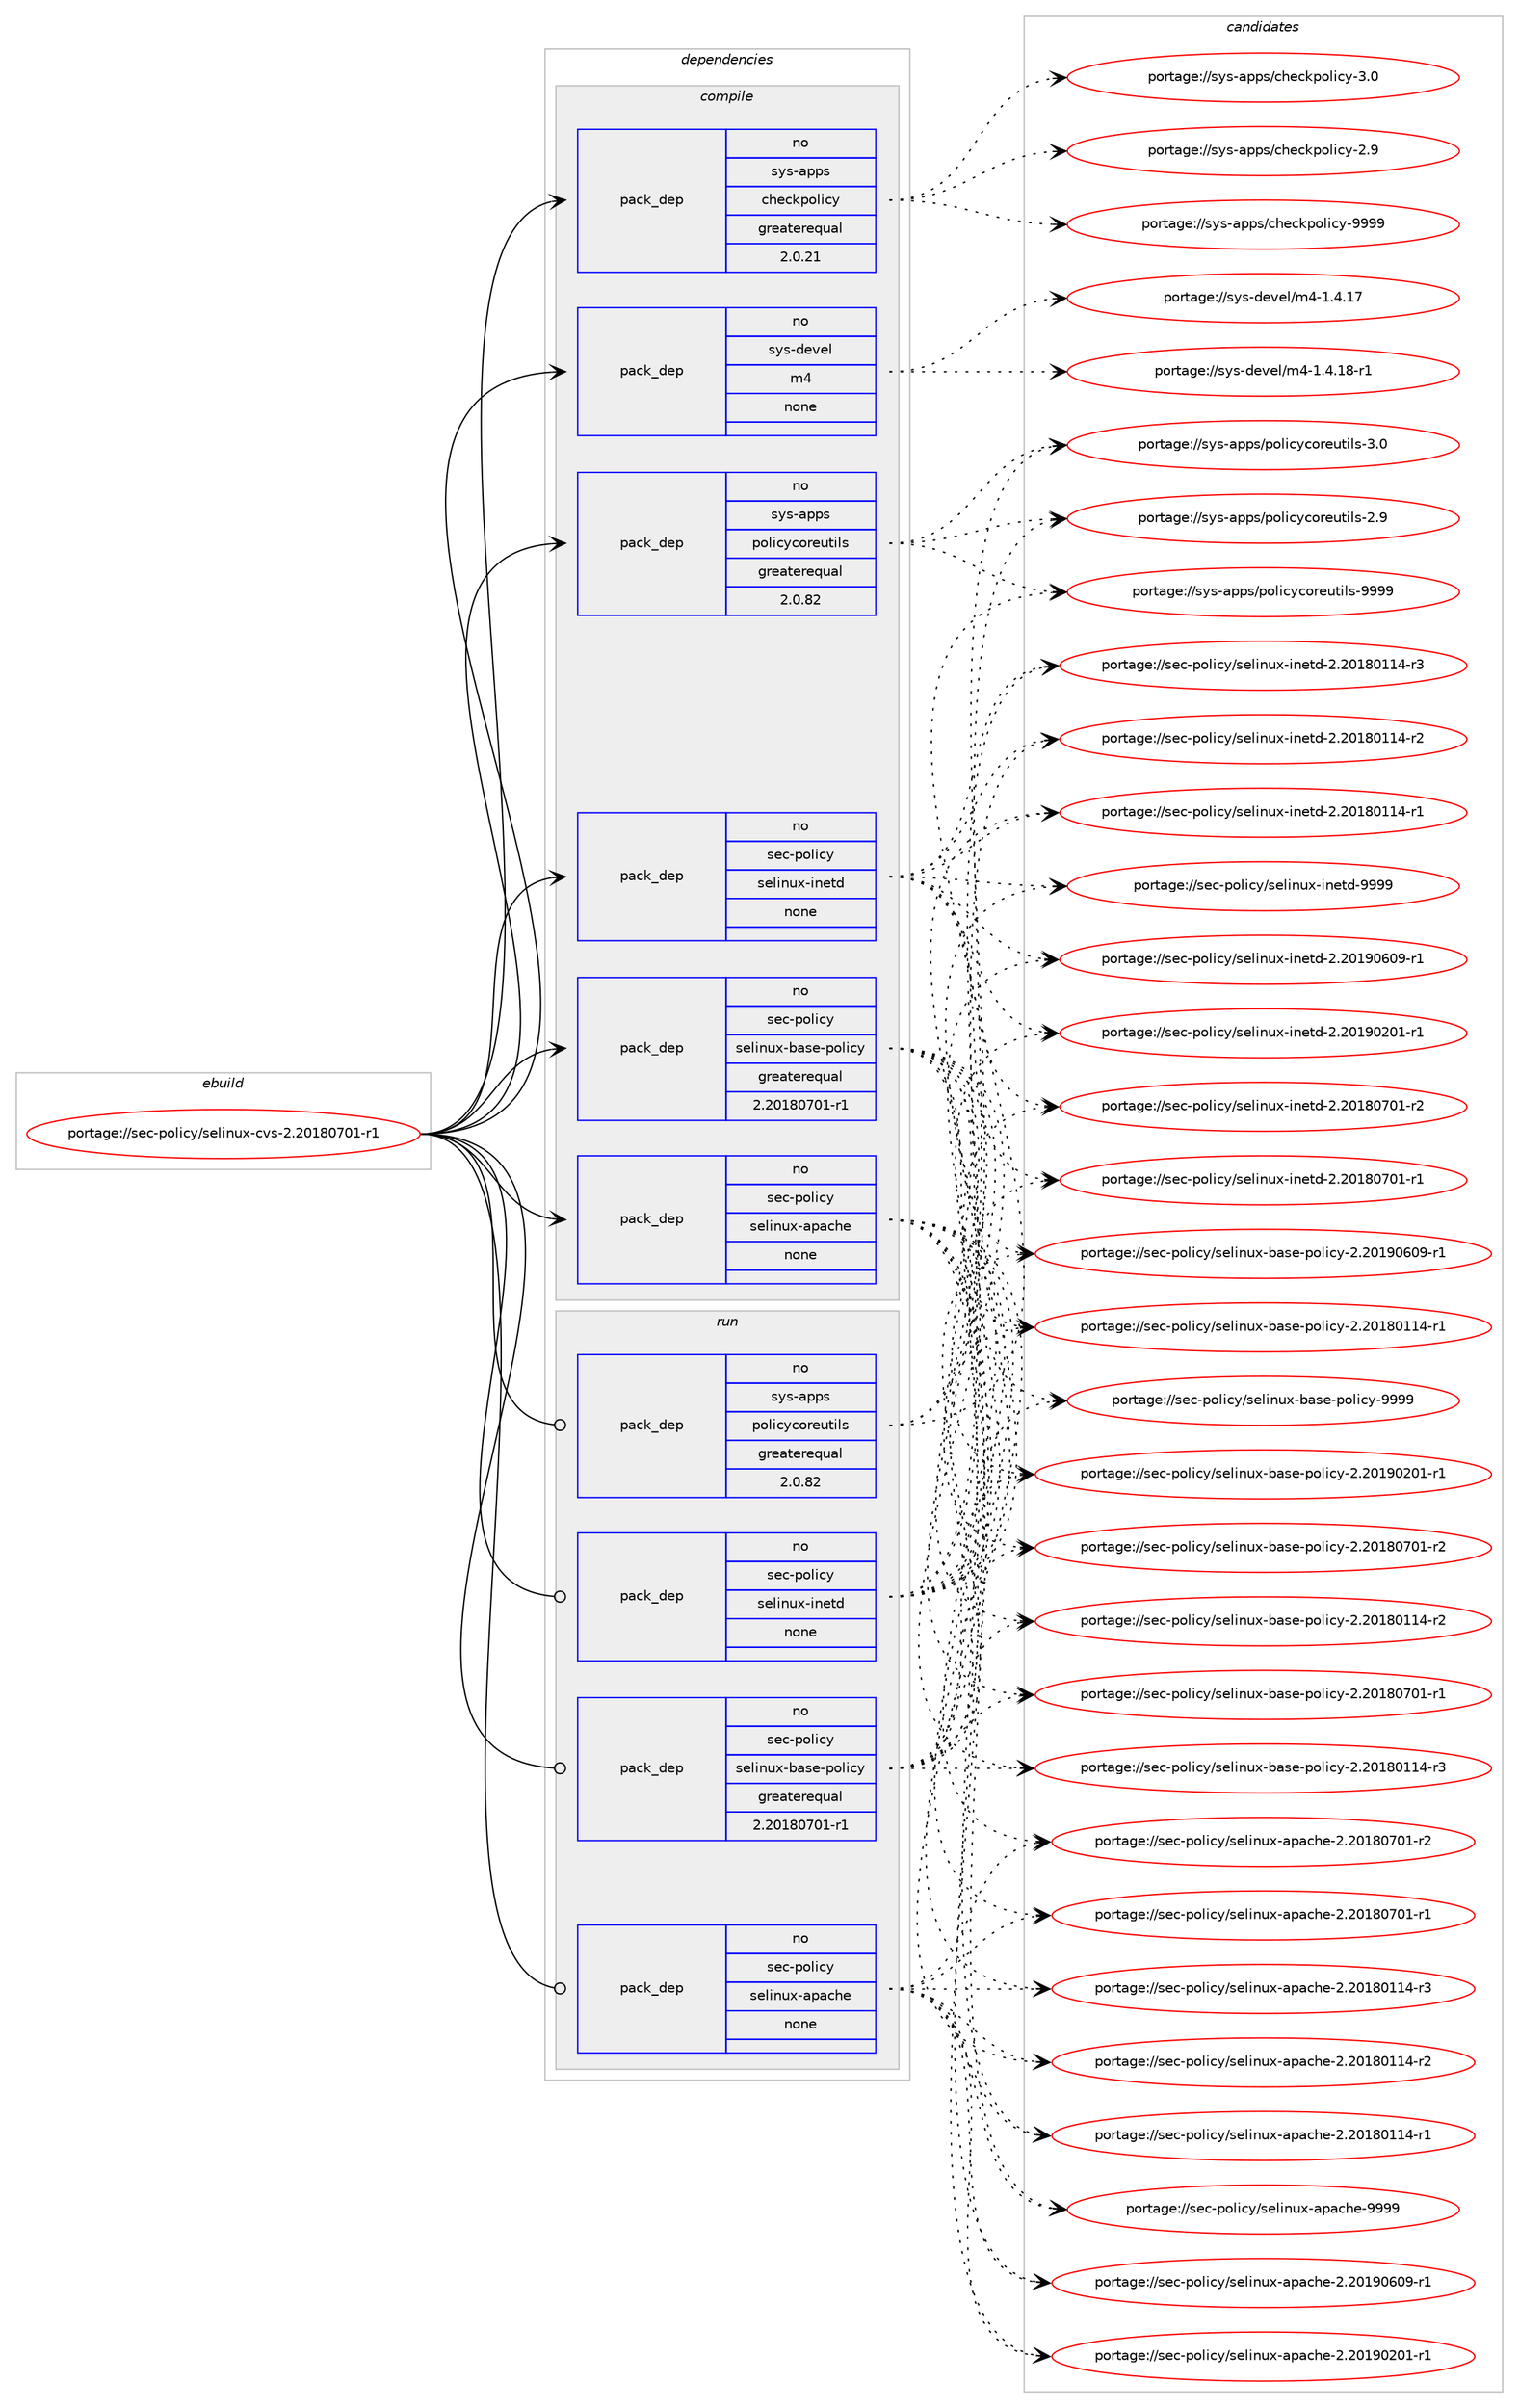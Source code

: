 digraph prolog {

# *************
# Graph options
# *************

newrank=true;
concentrate=true;
compound=true;
graph [rankdir=LR,fontname=Helvetica,fontsize=10,ranksep=1.5];#, ranksep=2.5, nodesep=0.2];
edge  [arrowhead=vee];
node  [fontname=Helvetica,fontsize=10];

# **********
# The ebuild
# **********

subgraph cluster_leftcol {
color=gray;
rank=same;
label=<<i>ebuild</i>>;
id [label="portage://sec-policy/selinux-cvs-2.20180701-r1", color=red, width=4, href="../sec-policy/selinux-cvs-2.20180701-r1.svg"];
}

# ****************
# The dependencies
# ****************

subgraph cluster_midcol {
color=gray;
label=<<i>dependencies</i>>;
subgraph cluster_compile {
fillcolor="#eeeeee";
style=filled;
label=<<i>compile</i>>;
subgraph pack58496 {
dependency74448 [label=<<TABLE BORDER="0" CELLBORDER="1" CELLSPACING="0" CELLPADDING="4" WIDTH="220"><TR><TD ROWSPAN="6" CELLPADDING="30">pack_dep</TD></TR><TR><TD WIDTH="110">no</TD></TR><TR><TD>sec-policy</TD></TR><TR><TD>selinux-apache</TD></TR><TR><TD>none</TD></TR><TR><TD></TD></TR></TABLE>>, shape=none, color=blue];
}
id:e -> dependency74448:w [weight=20,style="solid",arrowhead="vee"];
subgraph pack58497 {
dependency74449 [label=<<TABLE BORDER="0" CELLBORDER="1" CELLSPACING="0" CELLPADDING="4" WIDTH="220"><TR><TD ROWSPAN="6" CELLPADDING="30">pack_dep</TD></TR><TR><TD WIDTH="110">no</TD></TR><TR><TD>sec-policy</TD></TR><TR><TD>selinux-base-policy</TD></TR><TR><TD>greaterequal</TD></TR><TR><TD>2.20180701-r1</TD></TR></TABLE>>, shape=none, color=blue];
}
id:e -> dependency74449:w [weight=20,style="solid",arrowhead="vee"];
subgraph pack58498 {
dependency74450 [label=<<TABLE BORDER="0" CELLBORDER="1" CELLSPACING="0" CELLPADDING="4" WIDTH="220"><TR><TD ROWSPAN="6" CELLPADDING="30">pack_dep</TD></TR><TR><TD WIDTH="110">no</TD></TR><TR><TD>sec-policy</TD></TR><TR><TD>selinux-inetd</TD></TR><TR><TD>none</TD></TR><TR><TD></TD></TR></TABLE>>, shape=none, color=blue];
}
id:e -> dependency74450:w [weight=20,style="solid",arrowhead="vee"];
subgraph pack58499 {
dependency74451 [label=<<TABLE BORDER="0" CELLBORDER="1" CELLSPACING="0" CELLPADDING="4" WIDTH="220"><TR><TD ROWSPAN="6" CELLPADDING="30">pack_dep</TD></TR><TR><TD WIDTH="110">no</TD></TR><TR><TD>sys-apps</TD></TR><TR><TD>checkpolicy</TD></TR><TR><TD>greaterequal</TD></TR><TR><TD>2.0.21</TD></TR></TABLE>>, shape=none, color=blue];
}
id:e -> dependency74451:w [weight=20,style="solid",arrowhead="vee"];
subgraph pack58500 {
dependency74452 [label=<<TABLE BORDER="0" CELLBORDER="1" CELLSPACING="0" CELLPADDING="4" WIDTH="220"><TR><TD ROWSPAN="6" CELLPADDING="30">pack_dep</TD></TR><TR><TD WIDTH="110">no</TD></TR><TR><TD>sys-apps</TD></TR><TR><TD>policycoreutils</TD></TR><TR><TD>greaterequal</TD></TR><TR><TD>2.0.82</TD></TR></TABLE>>, shape=none, color=blue];
}
id:e -> dependency74452:w [weight=20,style="solid",arrowhead="vee"];
subgraph pack58501 {
dependency74453 [label=<<TABLE BORDER="0" CELLBORDER="1" CELLSPACING="0" CELLPADDING="4" WIDTH="220"><TR><TD ROWSPAN="6" CELLPADDING="30">pack_dep</TD></TR><TR><TD WIDTH="110">no</TD></TR><TR><TD>sys-devel</TD></TR><TR><TD>m4</TD></TR><TR><TD>none</TD></TR><TR><TD></TD></TR></TABLE>>, shape=none, color=blue];
}
id:e -> dependency74453:w [weight=20,style="solid",arrowhead="vee"];
}
subgraph cluster_compileandrun {
fillcolor="#eeeeee";
style=filled;
label=<<i>compile and run</i>>;
}
subgraph cluster_run {
fillcolor="#eeeeee";
style=filled;
label=<<i>run</i>>;
subgraph pack58502 {
dependency74454 [label=<<TABLE BORDER="0" CELLBORDER="1" CELLSPACING="0" CELLPADDING="4" WIDTH="220"><TR><TD ROWSPAN="6" CELLPADDING="30">pack_dep</TD></TR><TR><TD WIDTH="110">no</TD></TR><TR><TD>sec-policy</TD></TR><TR><TD>selinux-apache</TD></TR><TR><TD>none</TD></TR><TR><TD></TD></TR></TABLE>>, shape=none, color=blue];
}
id:e -> dependency74454:w [weight=20,style="solid",arrowhead="odot"];
subgraph pack58503 {
dependency74455 [label=<<TABLE BORDER="0" CELLBORDER="1" CELLSPACING="0" CELLPADDING="4" WIDTH="220"><TR><TD ROWSPAN="6" CELLPADDING="30">pack_dep</TD></TR><TR><TD WIDTH="110">no</TD></TR><TR><TD>sec-policy</TD></TR><TR><TD>selinux-base-policy</TD></TR><TR><TD>greaterequal</TD></TR><TR><TD>2.20180701-r1</TD></TR></TABLE>>, shape=none, color=blue];
}
id:e -> dependency74455:w [weight=20,style="solid",arrowhead="odot"];
subgraph pack58504 {
dependency74456 [label=<<TABLE BORDER="0" CELLBORDER="1" CELLSPACING="0" CELLPADDING="4" WIDTH="220"><TR><TD ROWSPAN="6" CELLPADDING="30">pack_dep</TD></TR><TR><TD WIDTH="110">no</TD></TR><TR><TD>sec-policy</TD></TR><TR><TD>selinux-inetd</TD></TR><TR><TD>none</TD></TR><TR><TD></TD></TR></TABLE>>, shape=none, color=blue];
}
id:e -> dependency74456:w [weight=20,style="solid",arrowhead="odot"];
subgraph pack58505 {
dependency74457 [label=<<TABLE BORDER="0" CELLBORDER="1" CELLSPACING="0" CELLPADDING="4" WIDTH="220"><TR><TD ROWSPAN="6" CELLPADDING="30">pack_dep</TD></TR><TR><TD WIDTH="110">no</TD></TR><TR><TD>sys-apps</TD></TR><TR><TD>policycoreutils</TD></TR><TR><TD>greaterequal</TD></TR><TR><TD>2.0.82</TD></TR></TABLE>>, shape=none, color=blue];
}
id:e -> dependency74457:w [weight=20,style="solid",arrowhead="odot"];
}
}

# **************
# The candidates
# **************

subgraph cluster_choices {
rank=same;
color=gray;
label=<<i>candidates</i>>;

subgraph choice58496 {
color=black;
nodesep=1;
choice11510199451121111081059912147115101108105110117120459711297991041014557575757 [label="portage://sec-policy/selinux-apache-9999", color=red, width=4,href="../sec-policy/selinux-apache-9999.svg"];
choice115101994511211110810599121471151011081051101171204597112979910410145504650484957485448574511449 [label="portage://sec-policy/selinux-apache-2.20190609-r1", color=red, width=4,href="../sec-policy/selinux-apache-2.20190609-r1.svg"];
choice115101994511211110810599121471151011081051101171204597112979910410145504650484957485048494511449 [label="portage://sec-policy/selinux-apache-2.20190201-r1", color=red, width=4,href="../sec-policy/selinux-apache-2.20190201-r1.svg"];
choice115101994511211110810599121471151011081051101171204597112979910410145504650484956485548494511450 [label="portage://sec-policy/selinux-apache-2.20180701-r2", color=red, width=4,href="../sec-policy/selinux-apache-2.20180701-r2.svg"];
choice115101994511211110810599121471151011081051101171204597112979910410145504650484956485548494511449 [label="portage://sec-policy/selinux-apache-2.20180701-r1", color=red, width=4,href="../sec-policy/selinux-apache-2.20180701-r1.svg"];
choice115101994511211110810599121471151011081051101171204597112979910410145504650484956484949524511451 [label="portage://sec-policy/selinux-apache-2.20180114-r3", color=red, width=4,href="../sec-policy/selinux-apache-2.20180114-r3.svg"];
choice115101994511211110810599121471151011081051101171204597112979910410145504650484956484949524511450 [label="portage://sec-policy/selinux-apache-2.20180114-r2", color=red, width=4,href="../sec-policy/selinux-apache-2.20180114-r2.svg"];
choice115101994511211110810599121471151011081051101171204597112979910410145504650484956484949524511449 [label="portage://sec-policy/selinux-apache-2.20180114-r1", color=red, width=4,href="../sec-policy/selinux-apache-2.20180114-r1.svg"];
dependency74448:e -> choice11510199451121111081059912147115101108105110117120459711297991041014557575757:w [style=dotted,weight="100"];
dependency74448:e -> choice115101994511211110810599121471151011081051101171204597112979910410145504650484957485448574511449:w [style=dotted,weight="100"];
dependency74448:e -> choice115101994511211110810599121471151011081051101171204597112979910410145504650484957485048494511449:w [style=dotted,weight="100"];
dependency74448:e -> choice115101994511211110810599121471151011081051101171204597112979910410145504650484956485548494511450:w [style=dotted,weight="100"];
dependency74448:e -> choice115101994511211110810599121471151011081051101171204597112979910410145504650484956485548494511449:w [style=dotted,weight="100"];
dependency74448:e -> choice115101994511211110810599121471151011081051101171204597112979910410145504650484956484949524511451:w [style=dotted,weight="100"];
dependency74448:e -> choice115101994511211110810599121471151011081051101171204597112979910410145504650484956484949524511450:w [style=dotted,weight="100"];
dependency74448:e -> choice115101994511211110810599121471151011081051101171204597112979910410145504650484956484949524511449:w [style=dotted,weight="100"];
}
subgraph choice58497 {
color=black;
nodesep=1;
choice1151019945112111108105991214711510110810511011712045989711510145112111108105991214557575757 [label="portage://sec-policy/selinux-base-policy-9999", color=red, width=4,href="../sec-policy/selinux-base-policy-9999.svg"];
choice11510199451121111081059912147115101108105110117120459897115101451121111081059912145504650484957485448574511449 [label="portage://sec-policy/selinux-base-policy-2.20190609-r1", color=red, width=4,href="../sec-policy/selinux-base-policy-2.20190609-r1.svg"];
choice11510199451121111081059912147115101108105110117120459897115101451121111081059912145504650484957485048494511449 [label="portage://sec-policy/selinux-base-policy-2.20190201-r1", color=red, width=4,href="../sec-policy/selinux-base-policy-2.20190201-r1.svg"];
choice11510199451121111081059912147115101108105110117120459897115101451121111081059912145504650484956485548494511450 [label="portage://sec-policy/selinux-base-policy-2.20180701-r2", color=red, width=4,href="../sec-policy/selinux-base-policy-2.20180701-r2.svg"];
choice11510199451121111081059912147115101108105110117120459897115101451121111081059912145504650484956485548494511449 [label="portage://sec-policy/selinux-base-policy-2.20180701-r1", color=red, width=4,href="../sec-policy/selinux-base-policy-2.20180701-r1.svg"];
choice11510199451121111081059912147115101108105110117120459897115101451121111081059912145504650484956484949524511451 [label="portage://sec-policy/selinux-base-policy-2.20180114-r3", color=red, width=4,href="../sec-policy/selinux-base-policy-2.20180114-r3.svg"];
choice11510199451121111081059912147115101108105110117120459897115101451121111081059912145504650484956484949524511450 [label="portage://sec-policy/selinux-base-policy-2.20180114-r2", color=red, width=4,href="../sec-policy/selinux-base-policy-2.20180114-r2.svg"];
choice11510199451121111081059912147115101108105110117120459897115101451121111081059912145504650484956484949524511449 [label="portage://sec-policy/selinux-base-policy-2.20180114-r1", color=red, width=4,href="../sec-policy/selinux-base-policy-2.20180114-r1.svg"];
dependency74449:e -> choice1151019945112111108105991214711510110810511011712045989711510145112111108105991214557575757:w [style=dotted,weight="100"];
dependency74449:e -> choice11510199451121111081059912147115101108105110117120459897115101451121111081059912145504650484957485448574511449:w [style=dotted,weight="100"];
dependency74449:e -> choice11510199451121111081059912147115101108105110117120459897115101451121111081059912145504650484957485048494511449:w [style=dotted,weight="100"];
dependency74449:e -> choice11510199451121111081059912147115101108105110117120459897115101451121111081059912145504650484956485548494511450:w [style=dotted,weight="100"];
dependency74449:e -> choice11510199451121111081059912147115101108105110117120459897115101451121111081059912145504650484956485548494511449:w [style=dotted,weight="100"];
dependency74449:e -> choice11510199451121111081059912147115101108105110117120459897115101451121111081059912145504650484956484949524511451:w [style=dotted,weight="100"];
dependency74449:e -> choice11510199451121111081059912147115101108105110117120459897115101451121111081059912145504650484956484949524511450:w [style=dotted,weight="100"];
dependency74449:e -> choice11510199451121111081059912147115101108105110117120459897115101451121111081059912145504650484956484949524511449:w [style=dotted,weight="100"];
}
subgraph choice58498 {
color=black;
nodesep=1;
choice11510199451121111081059912147115101108105110117120451051101011161004557575757 [label="portage://sec-policy/selinux-inetd-9999", color=red, width=4,href="../sec-policy/selinux-inetd-9999.svg"];
choice115101994511211110810599121471151011081051101171204510511010111610045504650484957485448574511449 [label="portage://sec-policy/selinux-inetd-2.20190609-r1", color=red, width=4,href="../sec-policy/selinux-inetd-2.20190609-r1.svg"];
choice115101994511211110810599121471151011081051101171204510511010111610045504650484957485048494511449 [label="portage://sec-policy/selinux-inetd-2.20190201-r1", color=red, width=4,href="../sec-policy/selinux-inetd-2.20190201-r1.svg"];
choice115101994511211110810599121471151011081051101171204510511010111610045504650484956485548494511450 [label="portage://sec-policy/selinux-inetd-2.20180701-r2", color=red, width=4,href="../sec-policy/selinux-inetd-2.20180701-r2.svg"];
choice115101994511211110810599121471151011081051101171204510511010111610045504650484956485548494511449 [label="portage://sec-policy/selinux-inetd-2.20180701-r1", color=red, width=4,href="../sec-policy/selinux-inetd-2.20180701-r1.svg"];
choice115101994511211110810599121471151011081051101171204510511010111610045504650484956484949524511451 [label="portage://sec-policy/selinux-inetd-2.20180114-r3", color=red, width=4,href="../sec-policy/selinux-inetd-2.20180114-r3.svg"];
choice115101994511211110810599121471151011081051101171204510511010111610045504650484956484949524511450 [label="portage://sec-policy/selinux-inetd-2.20180114-r2", color=red, width=4,href="../sec-policy/selinux-inetd-2.20180114-r2.svg"];
choice115101994511211110810599121471151011081051101171204510511010111610045504650484956484949524511449 [label="portage://sec-policy/selinux-inetd-2.20180114-r1", color=red, width=4,href="../sec-policy/selinux-inetd-2.20180114-r1.svg"];
dependency74450:e -> choice11510199451121111081059912147115101108105110117120451051101011161004557575757:w [style=dotted,weight="100"];
dependency74450:e -> choice115101994511211110810599121471151011081051101171204510511010111610045504650484957485448574511449:w [style=dotted,weight="100"];
dependency74450:e -> choice115101994511211110810599121471151011081051101171204510511010111610045504650484957485048494511449:w [style=dotted,weight="100"];
dependency74450:e -> choice115101994511211110810599121471151011081051101171204510511010111610045504650484956485548494511450:w [style=dotted,weight="100"];
dependency74450:e -> choice115101994511211110810599121471151011081051101171204510511010111610045504650484956485548494511449:w [style=dotted,weight="100"];
dependency74450:e -> choice115101994511211110810599121471151011081051101171204510511010111610045504650484956484949524511451:w [style=dotted,weight="100"];
dependency74450:e -> choice115101994511211110810599121471151011081051101171204510511010111610045504650484956484949524511450:w [style=dotted,weight="100"];
dependency74450:e -> choice115101994511211110810599121471151011081051101171204510511010111610045504650484956484949524511449:w [style=dotted,weight="100"];
}
subgraph choice58499 {
color=black;
nodesep=1;
choice1151211154597112112115479910410199107112111108105991214557575757 [label="portage://sys-apps/checkpolicy-9999", color=red, width=4,href="../sys-apps/checkpolicy-9999.svg"];
choice11512111545971121121154799104101991071121111081059912145514648 [label="portage://sys-apps/checkpolicy-3.0", color=red, width=4,href="../sys-apps/checkpolicy-3.0.svg"];
choice11512111545971121121154799104101991071121111081059912145504657 [label="portage://sys-apps/checkpolicy-2.9", color=red, width=4,href="../sys-apps/checkpolicy-2.9.svg"];
dependency74451:e -> choice1151211154597112112115479910410199107112111108105991214557575757:w [style=dotted,weight="100"];
dependency74451:e -> choice11512111545971121121154799104101991071121111081059912145514648:w [style=dotted,weight="100"];
dependency74451:e -> choice11512111545971121121154799104101991071121111081059912145504657:w [style=dotted,weight="100"];
}
subgraph choice58500 {
color=black;
nodesep=1;
choice11512111545971121121154711211110810599121991111141011171161051081154557575757 [label="portage://sys-apps/policycoreutils-9999", color=red, width=4,href="../sys-apps/policycoreutils-9999.svg"];
choice115121115459711211211547112111108105991219911111410111711610510811545514648 [label="portage://sys-apps/policycoreutils-3.0", color=red, width=4,href="../sys-apps/policycoreutils-3.0.svg"];
choice115121115459711211211547112111108105991219911111410111711610510811545504657 [label="portage://sys-apps/policycoreutils-2.9", color=red, width=4,href="../sys-apps/policycoreutils-2.9.svg"];
dependency74452:e -> choice11512111545971121121154711211110810599121991111141011171161051081154557575757:w [style=dotted,weight="100"];
dependency74452:e -> choice115121115459711211211547112111108105991219911111410111711610510811545514648:w [style=dotted,weight="100"];
dependency74452:e -> choice115121115459711211211547112111108105991219911111410111711610510811545504657:w [style=dotted,weight="100"];
}
subgraph choice58501 {
color=black;
nodesep=1;
choice115121115451001011181011084710952454946524649564511449 [label="portage://sys-devel/m4-1.4.18-r1", color=red, width=4,href="../sys-devel/m4-1.4.18-r1.svg"];
choice11512111545100101118101108471095245494652464955 [label="portage://sys-devel/m4-1.4.17", color=red, width=4,href="../sys-devel/m4-1.4.17.svg"];
dependency74453:e -> choice115121115451001011181011084710952454946524649564511449:w [style=dotted,weight="100"];
dependency74453:e -> choice11512111545100101118101108471095245494652464955:w [style=dotted,weight="100"];
}
subgraph choice58502 {
color=black;
nodesep=1;
choice11510199451121111081059912147115101108105110117120459711297991041014557575757 [label="portage://sec-policy/selinux-apache-9999", color=red, width=4,href="../sec-policy/selinux-apache-9999.svg"];
choice115101994511211110810599121471151011081051101171204597112979910410145504650484957485448574511449 [label="portage://sec-policy/selinux-apache-2.20190609-r1", color=red, width=4,href="../sec-policy/selinux-apache-2.20190609-r1.svg"];
choice115101994511211110810599121471151011081051101171204597112979910410145504650484957485048494511449 [label="portage://sec-policy/selinux-apache-2.20190201-r1", color=red, width=4,href="../sec-policy/selinux-apache-2.20190201-r1.svg"];
choice115101994511211110810599121471151011081051101171204597112979910410145504650484956485548494511450 [label="portage://sec-policy/selinux-apache-2.20180701-r2", color=red, width=4,href="../sec-policy/selinux-apache-2.20180701-r2.svg"];
choice115101994511211110810599121471151011081051101171204597112979910410145504650484956485548494511449 [label="portage://sec-policy/selinux-apache-2.20180701-r1", color=red, width=4,href="../sec-policy/selinux-apache-2.20180701-r1.svg"];
choice115101994511211110810599121471151011081051101171204597112979910410145504650484956484949524511451 [label="portage://sec-policy/selinux-apache-2.20180114-r3", color=red, width=4,href="../sec-policy/selinux-apache-2.20180114-r3.svg"];
choice115101994511211110810599121471151011081051101171204597112979910410145504650484956484949524511450 [label="portage://sec-policy/selinux-apache-2.20180114-r2", color=red, width=4,href="../sec-policy/selinux-apache-2.20180114-r2.svg"];
choice115101994511211110810599121471151011081051101171204597112979910410145504650484956484949524511449 [label="portage://sec-policy/selinux-apache-2.20180114-r1", color=red, width=4,href="../sec-policy/selinux-apache-2.20180114-r1.svg"];
dependency74454:e -> choice11510199451121111081059912147115101108105110117120459711297991041014557575757:w [style=dotted,weight="100"];
dependency74454:e -> choice115101994511211110810599121471151011081051101171204597112979910410145504650484957485448574511449:w [style=dotted,weight="100"];
dependency74454:e -> choice115101994511211110810599121471151011081051101171204597112979910410145504650484957485048494511449:w [style=dotted,weight="100"];
dependency74454:e -> choice115101994511211110810599121471151011081051101171204597112979910410145504650484956485548494511450:w [style=dotted,weight="100"];
dependency74454:e -> choice115101994511211110810599121471151011081051101171204597112979910410145504650484956485548494511449:w [style=dotted,weight="100"];
dependency74454:e -> choice115101994511211110810599121471151011081051101171204597112979910410145504650484956484949524511451:w [style=dotted,weight="100"];
dependency74454:e -> choice115101994511211110810599121471151011081051101171204597112979910410145504650484956484949524511450:w [style=dotted,weight="100"];
dependency74454:e -> choice115101994511211110810599121471151011081051101171204597112979910410145504650484956484949524511449:w [style=dotted,weight="100"];
}
subgraph choice58503 {
color=black;
nodesep=1;
choice1151019945112111108105991214711510110810511011712045989711510145112111108105991214557575757 [label="portage://sec-policy/selinux-base-policy-9999", color=red, width=4,href="../sec-policy/selinux-base-policy-9999.svg"];
choice11510199451121111081059912147115101108105110117120459897115101451121111081059912145504650484957485448574511449 [label="portage://sec-policy/selinux-base-policy-2.20190609-r1", color=red, width=4,href="../sec-policy/selinux-base-policy-2.20190609-r1.svg"];
choice11510199451121111081059912147115101108105110117120459897115101451121111081059912145504650484957485048494511449 [label="portage://sec-policy/selinux-base-policy-2.20190201-r1", color=red, width=4,href="../sec-policy/selinux-base-policy-2.20190201-r1.svg"];
choice11510199451121111081059912147115101108105110117120459897115101451121111081059912145504650484956485548494511450 [label="portage://sec-policy/selinux-base-policy-2.20180701-r2", color=red, width=4,href="../sec-policy/selinux-base-policy-2.20180701-r2.svg"];
choice11510199451121111081059912147115101108105110117120459897115101451121111081059912145504650484956485548494511449 [label="portage://sec-policy/selinux-base-policy-2.20180701-r1", color=red, width=4,href="../sec-policy/selinux-base-policy-2.20180701-r1.svg"];
choice11510199451121111081059912147115101108105110117120459897115101451121111081059912145504650484956484949524511451 [label="portage://sec-policy/selinux-base-policy-2.20180114-r3", color=red, width=4,href="../sec-policy/selinux-base-policy-2.20180114-r3.svg"];
choice11510199451121111081059912147115101108105110117120459897115101451121111081059912145504650484956484949524511450 [label="portage://sec-policy/selinux-base-policy-2.20180114-r2", color=red, width=4,href="../sec-policy/selinux-base-policy-2.20180114-r2.svg"];
choice11510199451121111081059912147115101108105110117120459897115101451121111081059912145504650484956484949524511449 [label="portage://sec-policy/selinux-base-policy-2.20180114-r1", color=red, width=4,href="../sec-policy/selinux-base-policy-2.20180114-r1.svg"];
dependency74455:e -> choice1151019945112111108105991214711510110810511011712045989711510145112111108105991214557575757:w [style=dotted,weight="100"];
dependency74455:e -> choice11510199451121111081059912147115101108105110117120459897115101451121111081059912145504650484957485448574511449:w [style=dotted,weight="100"];
dependency74455:e -> choice11510199451121111081059912147115101108105110117120459897115101451121111081059912145504650484957485048494511449:w [style=dotted,weight="100"];
dependency74455:e -> choice11510199451121111081059912147115101108105110117120459897115101451121111081059912145504650484956485548494511450:w [style=dotted,weight="100"];
dependency74455:e -> choice11510199451121111081059912147115101108105110117120459897115101451121111081059912145504650484956485548494511449:w [style=dotted,weight="100"];
dependency74455:e -> choice11510199451121111081059912147115101108105110117120459897115101451121111081059912145504650484956484949524511451:w [style=dotted,weight="100"];
dependency74455:e -> choice11510199451121111081059912147115101108105110117120459897115101451121111081059912145504650484956484949524511450:w [style=dotted,weight="100"];
dependency74455:e -> choice11510199451121111081059912147115101108105110117120459897115101451121111081059912145504650484956484949524511449:w [style=dotted,weight="100"];
}
subgraph choice58504 {
color=black;
nodesep=1;
choice11510199451121111081059912147115101108105110117120451051101011161004557575757 [label="portage://sec-policy/selinux-inetd-9999", color=red, width=4,href="../sec-policy/selinux-inetd-9999.svg"];
choice115101994511211110810599121471151011081051101171204510511010111610045504650484957485448574511449 [label="portage://sec-policy/selinux-inetd-2.20190609-r1", color=red, width=4,href="../sec-policy/selinux-inetd-2.20190609-r1.svg"];
choice115101994511211110810599121471151011081051101171204510511010111610045504650484957485048494511449 [label="portage://sec-policy/selinux-inetd-2.20190201-r1", color=red, width=4,href="../sec-policy/selinux-inetd-2.20190201-r1.svg"];
choice115101994511211110810599121471151011081051101171204510511010111610045504650484956485548494511450 [label="portage://sec-policy/selinux-inetd-2.20180701-r2", color=red, width=4,href="../sec-policy/selinux-inetd-2.20180701-r2.svg"];
choice115101994511211110810599121471151011081051101171204510511010111610045504650484956485548494511449 [label="portage://sec-policy/selinux-inetd-2.20180701-r1", color=red, width=4,href="../sec-policy/selinux-inetd-2.20180701-r1.svg"];
choice115101994511211110810599121471151011081051101171204510511010111610045504650484956484949524511451 [label="portage://sec-policy/selinux-inetd-2.20180114-r3", color=red, width=4,href="../sec-policy/selinux-inetd-2.20180114-r3.svg"];
choice115101994511211110810599121471151011081051101171204510511010111610045504650484956484949524511450 [label="portage://sec-policy/selinux-inetd-2.20180114-r2", color=red, width=4,href="../sec-policy/selinux-inetd-2.20180114-r2.svg"];
choice115101994511211110810599121471151011081051101171204510511010111610045504650484956484949524511449 [label="portage://sec-policy/selinux-inetd-2.20180114-r1", color=red, width=4,href="../sec-policy/selinux-inetd-2.20180114-r1.svg"];
dependency74456:e -> choice11510199451121111081059912147115101108105110117120451051101011161004557575757:w [style=dotted,weight="100"];
dependency74456:e -> choice115101994511211110810599121471151011081051101171204510511010111610045504650484957485448574511449:w [style=dotted,weight="100"];
dependency74456:e -> choice115101994511211110810599121471151011081051101171204510511010111610045504650484957485048494511449:w [style=dotted,weight="100"];
dependency74456:e -> choice115101994511211110810599121471151011081051101171204510511010111610045504650484956485548494511450:w [style=dotted,weight="100"];
dependency74456:e -> choice115101994511211110810599121471151011081051101171204510511010111610045504650484956485548494511449:w [style=dotted,weight="100"];
dependency74456:e -> choice115101994511211110810599121471151011081051101171204510511010111610045504650484956484949524511451:w [style=dotted,weight="100"];
dependency74456:e -> choice115101994511211110810599121471151011081051101171204510511010111610045504650484956484949524511450:w [style=dotted,weight="100"];
dependency74456:e -> choice115101994511211110810599121471151011081051101171204510511010111610045504650484956484949524511449:w [style=dotted,weight="100"];
}
subgraph choice58505 {
color=black;
nodesep=1;
choice11512111545971121121154711211110810599121991111141011171161051081154557575757 [label="portage://sys-apps/policycoreutils-9999", color=red, width=4,href="../sys-apps/policycoreutils-9999.svg"];
choice115121115459711211211547112111108105991219911111410111711610510811545514648 [label="portage://sys-apps/policycoreutils-3.0", color=red, width=4,href="../sys-apps/policycoreutils-3.0.svg"];
choice115121115459711211211547112111108105991219911111410111711610510811545504657 [label="portage://sys-apps/policycoreutils-2.9", color=red, width=4,href="../sys-apps/policycoreutils-2.9.svg"];
dependency74457:e -> choice11512111545971121121154711211110810599121991111141011171161051081154557575757:w [style=dotted,weight="100"];
dependency74457:e -> choice115121115459711211211547112111108105991219911111410111711610510811545514648:w [style=dotted,weight="100"];
dependency74457:e -> choice115121115459711211211547112111108105991219911111410111711610510811545504657:w [style=dotted,weight="100"];
}
}

}
